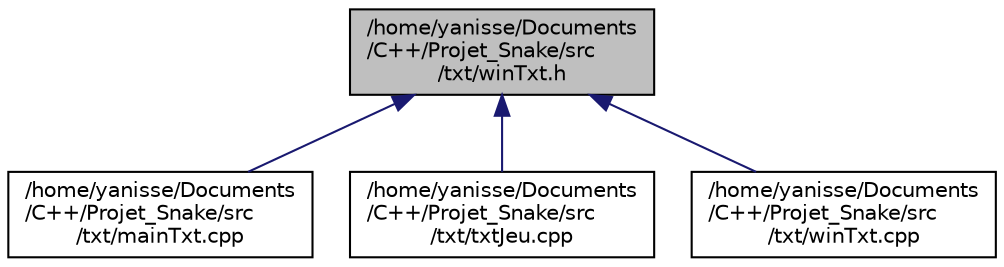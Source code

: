 digraph "/home/yanisse/Documents/C++/Projet_Snake/src/txt/winTxt.h"
{
 // LATEX_PDF_SIZE
  edge [fontname="Helvetica",fontsize="10",labelfontname="Helvetica",labelfontsize="10"];
  node [fontname="Helvetica",fontsize="10",shape=record];
  Node1 [label="/home/yanisse/Documents\l/C++/Projet_Snake/src\l/txt/winTxt.h",height=0.2,width=0.4,color="black", fillcolor="grey75", style="filled", fontcolor="black",tooltip=" "];
  Node1 -> Node2 [dir="back",color="midnightblue",fontsize="10",style="solid",fontname="Helvetica"];
  Node2 [label="/home/yanisse/Documents\l/C++/Projet_Snake/src\l/txt/mainTxt.cpp",height=0.2,width=0.4,color="black", fillcolor="white", style="filled",URL="$mainTxt_8cpp.html",tooltip=" "];
  Node1 -> Node3 [dir="back",color="midnightblue",fontsize="10",style="solid",fontname="Helvetica"];
  Node3 [label="/home/yanisse/Documents\l/C++/Projet_Snake/src\l/txt/txtJeu.cpp",height=0.2,width=0.4,color="black", fillcolor="white", style="filled",URL="$txtJeu_8cpp.html",tooltip=" "];
  Node1 -> Node4 [dir="back",color="midnightblue",fontsize="10",style="solid",fontname="Helvetica"];
  Node4 [label="/home/yanisse/Documents\l/C++/Projet_Snake/src\l/txt/winTxt.cpp",height=0.2,width=0.4,color="black", fillcolor="white", style="filled",URL="$winTxt_8cpp.html",tooltip=" "];
}
